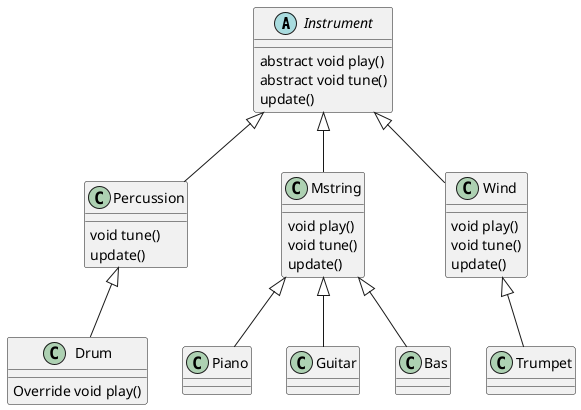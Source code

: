 @startuml
'https://plantuml.com/class-diagram

abstract class Instrument
class Percussion
class Mstring
class Wind
class Drum
class Piano
class Guitar
class Bas
class Trumpet

Instrument <|-- Percussion
Instrument <|-- Mstring
Instrument <|-- Wind
Percussion <|-- Drum
Mstring <|-- Piano
Mstring <|-- Guitar
Mstring <|-- Bas
Wind <|-- Trumpet

Instrument : abstract void play()
Instrument : abstract void tune()
Instrument : update()

Percussion : void tune()
Percussion : update()

Wind : void play()
Wind : void tune()
Wind : update()

Mstring : void play()
Mstring : void tune()
Mstring : update()

Drum : Override void play()


@enduml